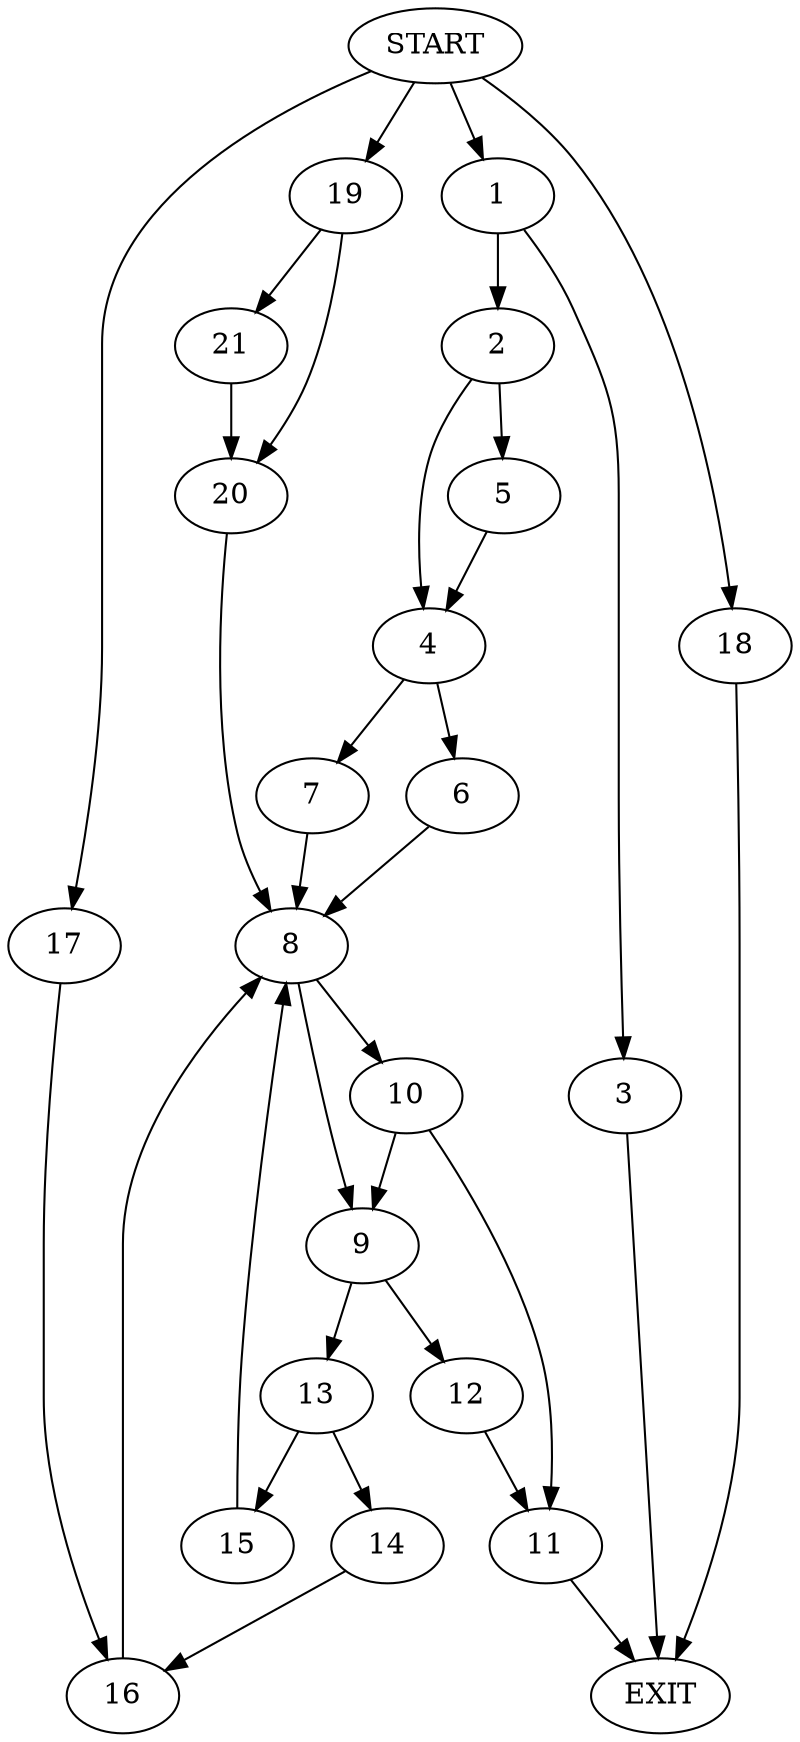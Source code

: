 digraph {
0 [label="START"]
22 [label="EXIT"]
0 -> 1
1 -> 2
1 -> 3
3 -> 22
2 -> 4
2 -> 5
4 -> 6
4 -> 7
5 -> 4
6 -> 8
7 -> 8
8 -> 9
8 -> 10
10 -> 11
10 -> 9
9 -> 12
9 -> 13
11 -> 22
12 -> 11
13 -> 14
13 -> 15
14 -> 16
15 -> 8
16 -> 8
0 -> 17
17 -> 16
0 -> 18
18 -> 22
0 -> 19
19 -> 20
19 -> 21
20 -> 8
21 -> 20
}
